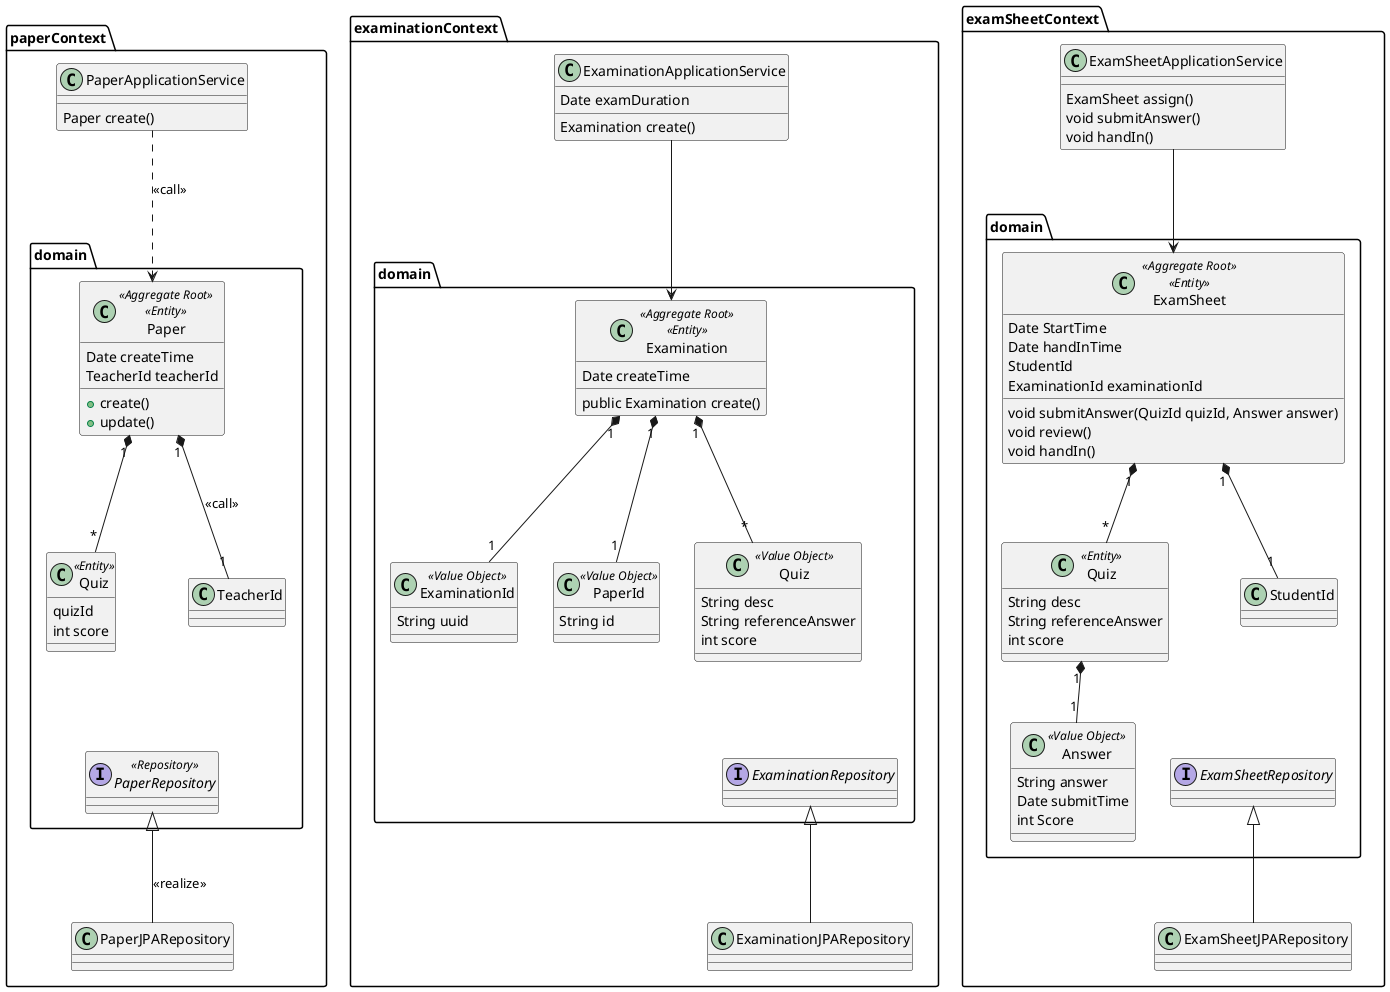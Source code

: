 @startuml

package "paperContext" {
    class PaperApplicationService {
        Paper create()
    }

    package "domain" as d0 {
        class Paper <<Aggregate Root>> <<Entity>> {
            Date createTime
            TeacherId teacherId
            + create()
            + update()
        }

        class "Quiz" as q1 <<Entity>> {
            quizId
            int score
        }

        interface PaperRepository <<Repository>> {
        }

        Paper "1" *-- "1" TeacherId :<<call>>
        Paper "1" *-- "*" q1
        Paper -[hidden]-->PaperRepository
    }

    class PaperJPARepository{}

    PaperApplicationService ..> Paper :<<call>>
    PaperRepository <|-- PaperJPARepository :<<realize>>
}

package "examinationContext" {
    class ExaminationApplicationService {
        Date examDuration
        Examination create()
    }

    package "domain" as d1 {
        class Examination <<Aggregate Root>> <<Entity>> {
            Date createTime
            public Examination create()
        }

        class ExaminationId <<Value Object>> {
            String uuid
        }


        class PaperId <<Value Object>>{
            String id
        }

        class "Quiz" as q2 <<Value Object>>{
            String desc
            String referenceAnswer
            int score
        }

        interface ExaminationRepository{}

        Examination "1" *-- "1" PaperId
        Examination "1" *-- "1" ExaminationId
        Examination "1" *-- "*" q2
        Examination -[hidden]--> ExaminationRepository
    }

    class ExaminationJPARepository{}

    ExaminationRepository <|-- ExaminationJPARepository
    ExaminationApplicationService --> Examination
}

package "examSheetContext" {
    class ExamSheetApplicationService {
        ExamSheet assign()
        void submitAnswer()
        void handIn()
    }

    package "domain" as d3 {
        class ExamSheet <<Aggregate Root>> <<Entity>> {
            Date StartTime
            Date handInTime
            StudentId
            ExaminationId examinationId
            void submitAnswer(QuizId quizId, Answer answer)
            void review()
            void handIn()
        }

        class Answer <<Value Object>> {
            String answer
            Date submitTime
            int Score
        }

        class Quiz <<Entity>> {
            String desc
            String referenceAnswer
            int score
        }

        interface ExamSheetRepository{}

        ExamSheet "1" *-- "1" StudentId
        ExamSheet "1" *-- "*" Quiz
        Quiz "1" *-- "1" Answer

    }

    ExamSheetApplicationService --> ExamSheet
    ExamSheet -[hidden]--> ExamSheetRepository
    ExamSheetRepository <|-- ExamSheetJPARepository


    class ExamSheetJPARepository{}
}

@enduml
